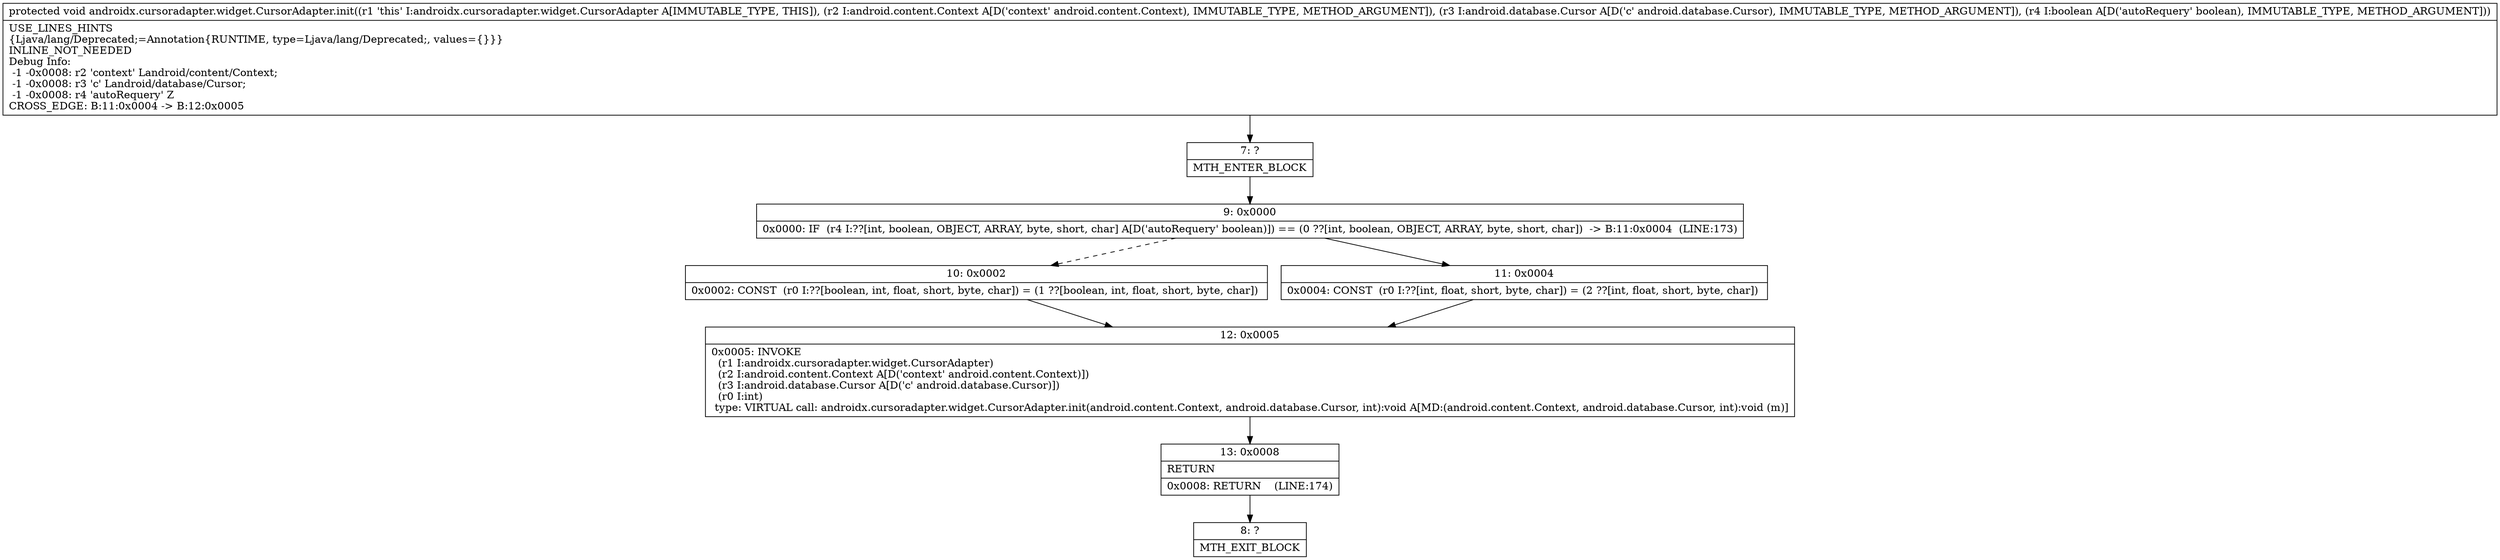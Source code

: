 digraph "CFG forandroidx.cursoradapter.widget.CursorAdapter.init(Landroid\/content\/Context;Landroid\/database\/Cursor;Z)V" {
Node_7 [shape=record,label="{7\:\ ?|MTH_ENTER_BLOCK\l}"];
Node_9 [shape=record,label="{9\:\ 0x0000|0x0000: IF  (r4 I:??[int, boolean, OBJECT, ARRAY, byte, short, char] A[D('autoRequery' boolean)]) == (0 ??[int, boolean, OBJECT, ARRAY, byte, short, char])  \-\> B:11:0x0004  (LINE:173)\l}"];
Node_10 [shape=record,label="{10\:\ 0x0002|0x0002: CONST  (r0 I:??[boolean, int, float, short, byte, char]) = (1 ??[boolean, int, float, short, byte, char]) \l}"];
Node_12 [shape=record,label="{12\:\ 0x0005|0x0005: INVOKE  \l  (r1 I:androidx.cursoradapter.widget.CursorAdapter)\l  (r2 I:android.content.Context A[D('context' android.content.Context)])\l  (r3 I:android.database.Cursor A[D('c' android.database.Cursor)])\l  (r0 I:int)\l type: VIRTUAL call: androidx.cursoradapter.widget.CursorAdapter.init(android.content.Context, android.database.Cursor, int):void A[MD:(android.content.Context, android.database.Cursor, int):void (m)]\l}"];
Node_13 [shape=record,label="{13\:\ 0x0008|RETURN\l|0x0008: RETURN    (LINE:174)\l}"];
Node_8 [shape=record,label="{8\:\ ?|MTH_EXIT_BLOCK\l}"];
Node_11 [shape=record,label="{11\:\ 0x0004|0x0004: CONST  (r0 I:??[int, float, short, byte, char]) = (2 ??[int, float, short, byte, char]) \l}"];
MethodNode[shape=record,label="{protected void androidx.cursoradapter.widget.CursorAdapter.init((r1 'this' I:androidx.cursoradapter.widget.CursorAdapter A[IMMUTABLE_TYPE, THIS]), (r2 I:android.content.Context A[D('context' android.content.Context), IMMUTABLE_TYPE, METHOD_ARGUMENT]), (r3 I:android.database.Cursor A[D('c' android.database.Cursor), IMMUTABLE_TYPE, METHOD_ARGUMENT]), (r4 I:boolean A[D('autoRequery' boolean), IMMUTABLE_TYPE, METHOD_ARGUMENT]))  | USE_LINES_HINTS\l\{Ljava\/lang\/Deprecated;=Annotation\{RUNTIME, type=Ljava\/lang\/Deprecated;, values=\{\}\}\}\lINLINE_NOT_NEEDED\lDebug Info:\l  \-1 \-0x0008: r2 'context' Landroid\/content\/Context;\l  \-1 \-0x0008: r3 'c' Landroid\/database\/Cursor;\l  \-1 \-0x0008: r4 'autoRequery' Z\lCROSS_EDGE: B:11:0x0004 \-\> B:12:0x0005\l}"];
MethodNode -> Node_7;Node_7 -> Node_9;
Node_9 -> Node_10[style=dashed];
Node_9 -> Node_11;
Node_10 -> Node_12;
Node_12 -> Node_13;
Node_13 -> Node_8;
Node_11 -> Node_12;
}


